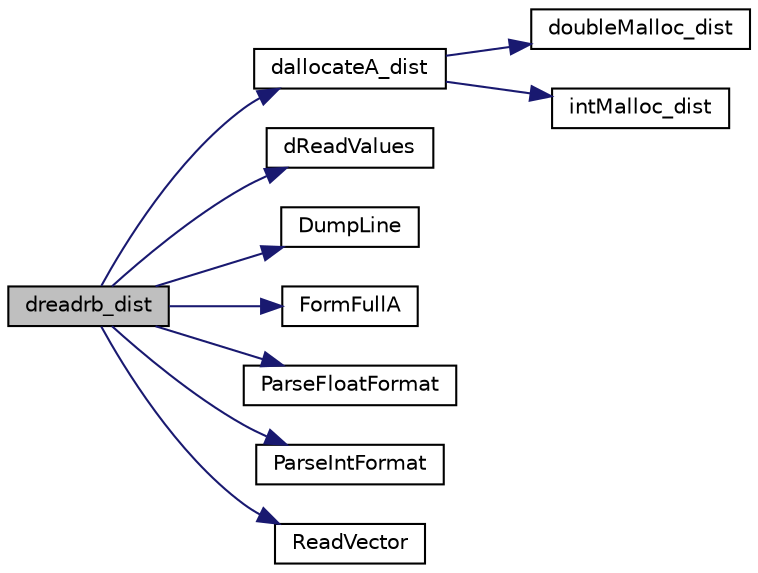 digraph "dreadrb_dist"
{
 // LATEX_PDF_SIZE
  edge [fontname="Helvetica",fontsize="10",labelfontname="Helvetica",labelfontsize="10"];
  node [fontname="Helvetica",fontsize="10",shape=record];
  rankdir="LR";
  Node1 [label="dreadrb_dist",height=0.2,width=0.4,color="black", fillcolor="grey75", style="filled", fontcolor="black",tooltip=" "];
  Node1 -> Node2 [color="midnightblue",fontsize="10",style="solid",fontname="Helvetica"];
  Node2 [label="dallocateA_dist",height=0.2,width=0.4,color="black", fillcolor="white", style="filled",URL="$dmemory__dist_8c.html#ad8d190b0542ad8d5fb569cfebed382b8",tooltip=" "];
  Node2 -> Node3 [color="midnightblue",fontsize="10",style="solid",fontname="Helvetica"];
  Node3 [label="doubleMalloc_dist",height=0.2,width=0.4,color="black", fillcolor="white", style="filled",URL="$dmemory__dist_8c.html#a52dc9c97e580c07ec4af763f1755a2ba",tooltip=" "];
  Node2 -> Node4 [color="midnightblue",fontsize="10",style="solid",fontname="Helvetica"];
  Node4 [label="intMalloc_dist",height=0.2,width=0.4,color="black", fillcolor="white", style="filled",URL="$memory_8c.html#a2c2df35072e313373438cccdb98b885c",tooltip=" "];
  Node1 -> Node5 [color="midnightblue",fontsize="10",style="solid",fontname="Helvetica"];
  Node5 [label="dReadValues",height=0.2,width=0.4,color="black", fillcolor="white", style="filled",URL="$dreadrb_8c.html#af94eab026d8ebd287718c8cc5222d5d5",tooltip=" "];
  Node1 -> Node6 [color="midnightblue",fontsize="10",style="solid",fontname="Helvetica"];
  Node6 [label="DumpLine",height=0.2,width=0.4,color="black", fillcolor="white", style="filled",URL="$dreadrb_8c.html#a6154d1e4d4a4e9cc6e89a1db5f895cd0",tooltip="Eat up the rest of the current line."];
  Node1 -> Node7 [color="midnightblue",fontsize="10",style="solid",fontname="Helvetica"];
  Node7 [label="FormFullA",height=0.2,width=0.4,color="black", fillcolor="white", style="filled",URL="$dreadrb_8c.html#a42968af376e65c1755e62fe709af4840",tooltip=" "];
  Node1 -> Node8 [color="midnightblue",fontsize="10",style="solid",fontname="Helvetica"];
  Node8 [label="ParseFloatFormat",height=0.2,width=0.4,color="black", fillcolor="white", style="filled",URL="$dreadrb_8c.html#aebd9c68bf7ad345eeda8831ffe84998b",tooltip=" "];
  Node1 -> Node9 [color="midnightblue",fontsize="10",style="solid",fontname="Helvetica"];
  Node9 [label="ParseIntFormat",height=0.2,width=0.4,color="black", fillcolor="white", style="filled",URL="$dreadrb_8c.html#ad0be8868b68e71a8706fe1e61d9b1fe1",tooltip=" "];
  Node1 -> Node10 [color="midnightblue",fontsize="10",style="solid",fontname="Helvetica"];
  Node10 [label="ReadVector",height=0.2,width=0.4,color="black", fillcolor="white", style="filled",URL="$dreadrb_8c.html#a28101450d48feed9715e5d26ac934ac1",tooltip=" "];
}
